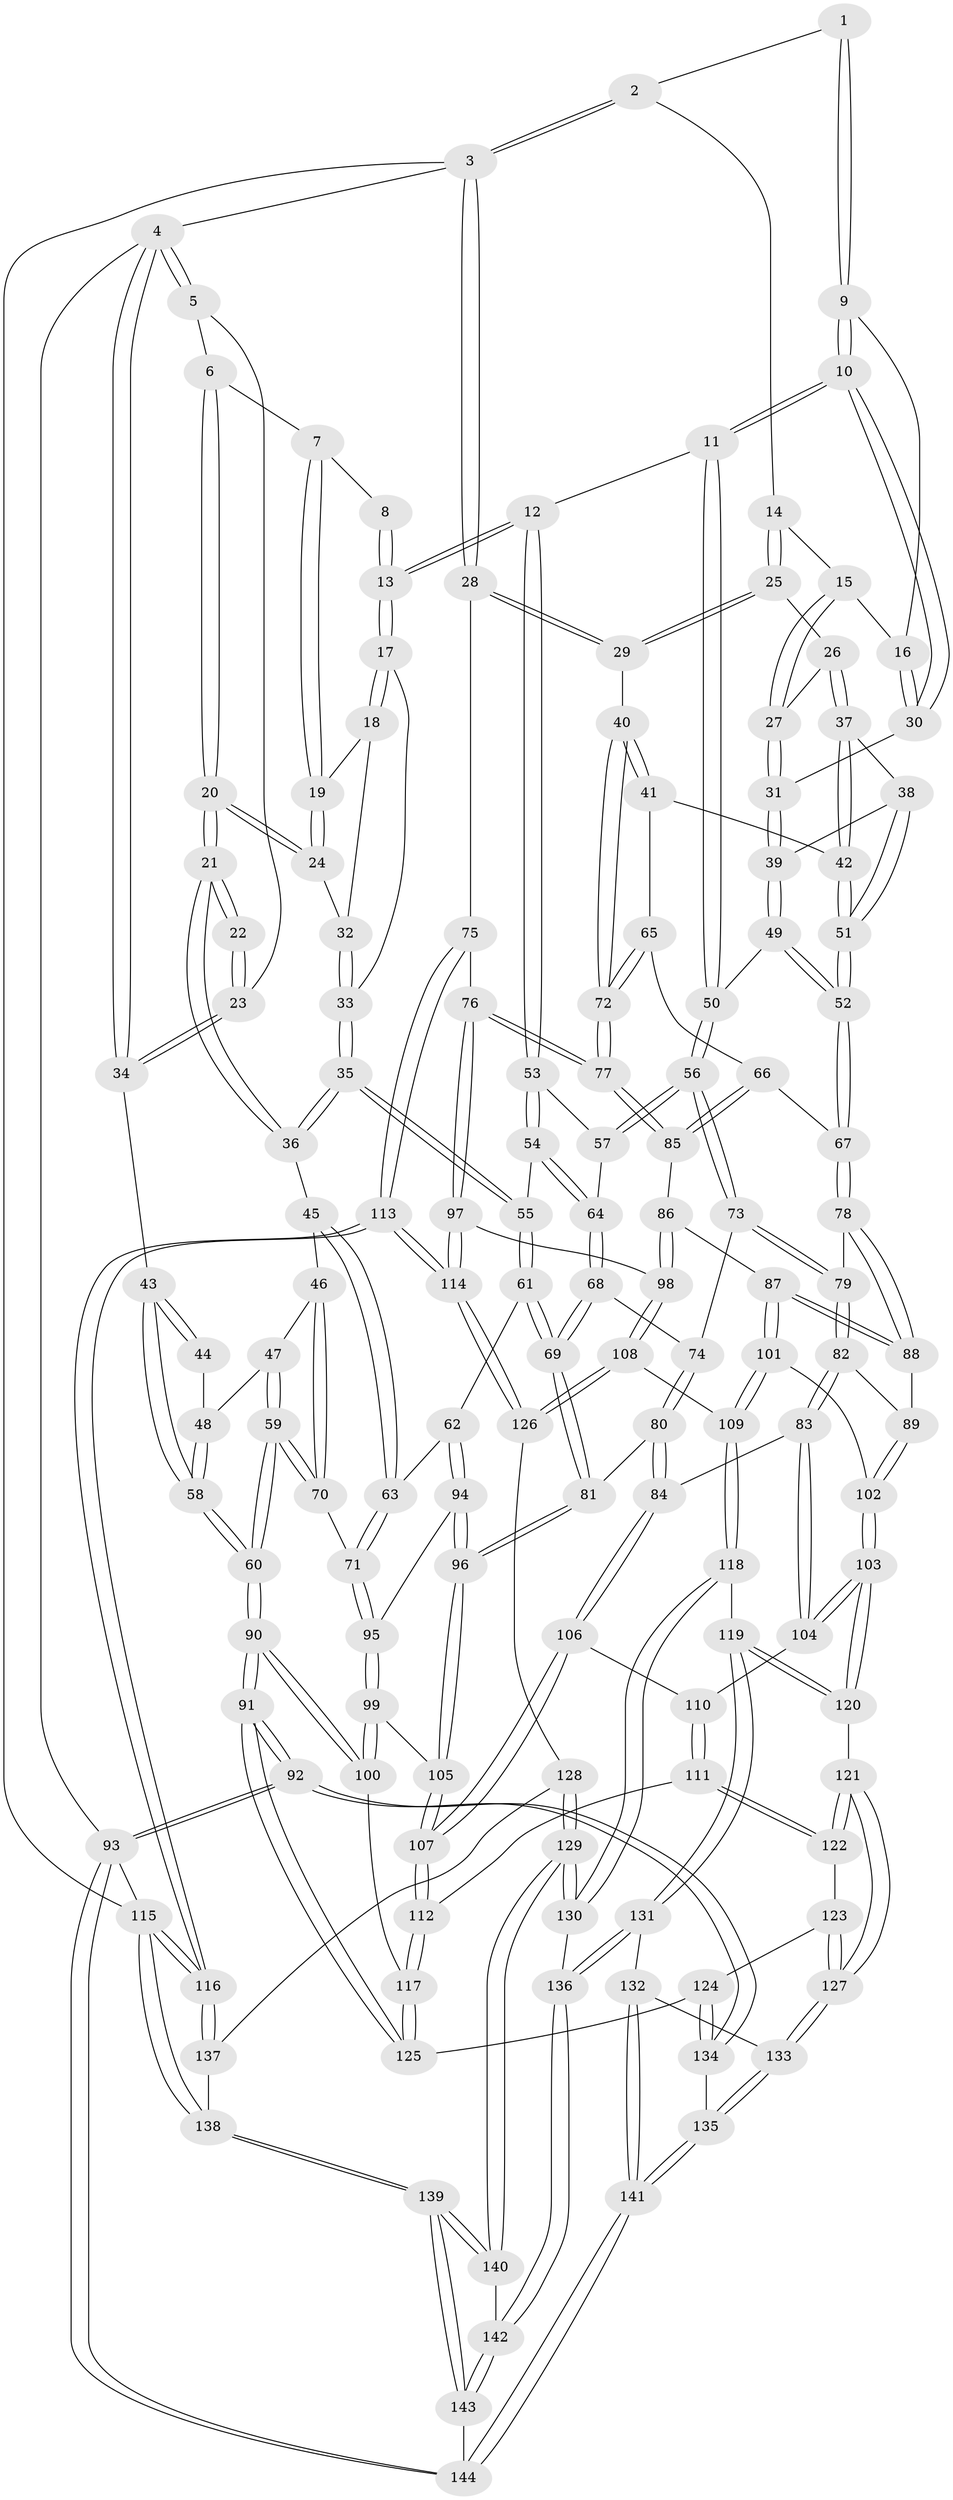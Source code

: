 // coarse degree distribution, {3: 0.1, 4: 0.44, 6: 0.14, 5: 0.32}
// Generated by graph-tools (version 1.1) at 2025/24/03/03/25 07:24:36]
// undirected, 144 vertices, 357 edges
graph export_dot {
graph [start="1"]
  node [color=gray90,style=filled];
  1 [pos="+0.5295108834411237+0"];
  2 [pos="+0.8763801930027395+0"];
  3 [pos="+1+0"];
  4 [pos="+0+0"];
  5 [pos="+0+0"];
  6 [pos="+0.1814069240736783+0"];
  7 [pos="+0.2759755770738801+0"];
  8 [pos="+0.4442136952082283+0"];
  9 [pos="+0.5579873430773744+0"];
  10 [pos="+0.4584625720234655+0.16815276202754983"];
  11 [pos="+0.4432141837412695+0.17514500968332528"];
  12 [pos="+0.44224156828170896+0.17498763523267802"];
  13 [pos="+0.417820899048924+0.15869923867267222"];
  14 [pos="+0.8673622745090394+0"];
  15 [pos="+0.6879686783609406+0.04283400633699297"];
  16 [pos="+0.5850352249605977+0"];
  17 [pos="+0.37759959039915936+0.1567431253122113"];
  18 [pos="+0.315186270063918+0.07231901065851416"];
  19 [pos="+0.31444370042681247+0.06956728166057613"];
  20 [pos="+0.159314121175223+0.11826829473814403"];
  21 [pos="+0.1453019831612333+0.15029494375880875"];
  22 [pos="+0.09602612004910671+0.151975361720527"];
  23 [pos="+0.05666282204159249+0.1251047420961112"];
  24 [pos="+0.17506906802901978+0.11815116409926277"];
  25 [pos="+0.8715388526715854+0.009950955163571243"];
  26 [pos="+0.7829604165948013+0.127487052291671"];
  27 [pos="+0.7102762191860493+0.07930746007601412"];
  28 [pos="+1+0.2023022634374649"];
  29 [pos="+1+0.18812979677408495"];
  30 [pos="+0.5743915802570035+0.13206714985757642"];
  31 [pos="+0.6034795803585381+0.15828197272087635"];
  32 [pos="+0.26412352961704094+0.12554695666333848"];
  33 [pos="+0.32091264680946824+0.18870925729095706"];
  34 [pos="+0+0"];
  35 [pos="+0.27620893716750644+0.2395056405871114"];
  36 [pos="+0.16860390953191665+0.20450093340895373"];
  37 [pos="+0.7806979562159949+0.18286555673360344"];
  38 [pos="+0.6063196489767153+0.1596272837943253"];
  39 [pos="+0.6037009807497418+0.15864451351259554"];
  40 [pos="+0.9084855360197207+0.2531623508229213"];
  41 [pos="+0.8716426686195727+0.24317130571561094"];
  42 [pos="+0.7851918287103881+0.19610488174756646"];
  43 [pos="+0+0.11902840705561811"];
  44 [pos="+0.05916783451274308+0.17939233952498043"];
  45 [pos="+0.1595255256736218+0.22550773554591932"];
  46 [pos="+0.09995695477503656+0.29301834077971756"];
  47 [pos="+0.02707765524739158+0.2477721601702756"];
  48 [pos="+0.019822874408427008+0.23769930681476775"];
  49 [pos="+0.5885906081401381+0.2503035568257054"];
  50 [pos="+0.526308294693388+0.29995766531112217"];
  51 [pos="+0.7106079470250977+0.28231092889869824"];
  52 [pos="+0.7003792241144939+0.30159832728615477"];
  53 [pos="+0.4102627397497153+0.24627645411148677"];
  54 [pos="+0.3286514582924766+0.2863566670318487"];
  55 [pos="+0.2872874527488083+0.2708879566707624"];
  56 [pos="+0.5194754633760743+0.3515371936578889"];
  57 [pos="+0.41331500386492676+0.30257830853469325"];
  58 [pos="+0+0.2388185769161686"];
  59 [pos="+0+0.4145351102079998"];
  60 [pos="+0+0.494412614516053"];
  61 [pos="+0.24339597928472123+0.39227866655101185"];
  62 [pos="+0.24316113144057463+0.3923590445181114"];
  63 [pos="+0.21488593996732022+0.3929008708821575"];
  64 [pos="+0.37173422293409114+0.32949357432270965"];
  65 [pos="+0.7988724935048631+0.3365515484536143"];
  66 [pos="+0.7077232730852951+0.36722965706126676"];
  67 [pos="+0.698607998466265+0.35756441415676343"];
  68 [pos="+0.37215012193312375+0.39195285383668066"];
  69 [pos="+0.34510146035395356+0.4271178259776453"];
  70 [pos="+0.07968283313472992+0.3969704320678568"];
  71 [pos="+0.13501571857255487+0.41917672063248784"];
  72 [pos="+0.8941785791544036+0.4158296329442679"];
  73 [pos="+0.5205842069472807+0.35774456872465993"];
  74 [pos="+0.5080082072545787+0.36249600576141944"];
  75 [pos="+1+0.41446940626845474"];
  76 [pos="+0.9032251134070098+0.4511368885885527"];
  77 [pos="+0.8958384294688435+0.43937989885669015"];
  78 [pos="+0.5690308992669751+0.38855788241530553"];
  79 [pos="+0.5395928524989547+0.37947838328230216"];
  80 [pos="+0.3895576196240219+0.491697950356467"];
  81 [pos="+0.354968977118254+0.45163436766457177"];
  82 [pos="+0.4999757912976855+0.4758705802654409"];
  83 [pos="+0.42769028802094045+0.5348221639885893"];
  84 [pos="+0.39095171951704144+0.49400438827221566"];
  85 [pos="+0.725289279125152+0.40251181643462924"];
  86 [pos="+0.7250278986453957+0.4038822998938843"];
  87 [pos="+0.6443482638813477+0.5306288966695494"];
  88 [pos="+0.6017333112675282+0.4655094211142012"];
  89 [pos="+0.5386563439672215+0.5031191988479717"];
  90 [pos="+0+0.6045403113222224"];
  91 [pos="+0+0.665662786448279"];
  92 [pos="+0+0.8106731665666292"];
  93 [pos="+0+1"];
  94 [pos="+0.2479634420666208+0.5167390084556123"];
  95 [pos="+0.1373135760841428+0.4323976775184534"];
  96 [pos="+0.2518096289258124+0.5455604518257262"];
  97 [pos="+0.8655706493422662+0.5851507413582921"];
  98 [pos="+0.7978057408478921+0.6087998441826734"];
  99 [pos="+0.15269060037945467+0.5495274003407681"];
  100 [pos="+0.08213537056559282+0.6032388474069302"];
  101 [pos="+0.6453134709604399+0.5705214708374491"];
  102 [pos="+0.5816728507892248+0.5610080198103184"];
  103 [pos="+0.4379739918784623+0.5960752812119289"];
  104 [pos="+0.4349158316299987+0.5902147053816708"];
  105 [pos="+0.24205044643190998+0.576853079747556"];
  106 [pos="+0.2676934990243701+0.5754874323368258"];
  107 [pos="+0.24265303881098202+0.5776973047374794"];
  108 [pos="+0.7723705137761556+0.6253727854090906"];
  109 [pos="+0.6947455877248252+0.6401075768850941"];
  110 [pos="+0.3681215625381928+0.5901813027443767"];
  111 [pos="+0.28405471837281904+0.6548294372715522"];
  112 [pos="+0.24292815889570005+0.5810531945812762"];
  113 [pos="+1+0.7982500072535311"];
  114 [pos="+1+0.7674551590184969"];
  115 [pos="+1+1"];
  116 [pos="+1+1"];
  117 [pos="+0.16198976676070354+0.7090309769397596"];
  118 [pos="+0.6379078350491845+0.7261365036447442"];
  119 [pos="+0.48657178337976+0.7127438461916449"];
  120 [pos="+0.44191692925123766+0.6744471053947971"];
  121 [pos="+0.3509022230083373+0.7145569448516277"];
  122 [pos="+0.2845929254607068+0.6562274903064066"];
  123 [pos="+0.2060960044346343+0.719075193709981"];
  124 [pos="+0.16548411570208235+0.7225263671395935"];
  125 [pos="+0.1634111711507045+0.7164499984667004"];
  126 [pos="+0.8553727696930691+0.8225056807567214"];
  127 [pos="+0.3222497282114481+0.763518154227434"];
  128 [pos="+0.8226979204429057+0.8532174870579424"];
  129 [pos="+0.7232622272846946+0.9082354534197291"];
  130 [pos="+0.6510575369756437+0.7894443520928883"];
  131 [pos="+0.44592151210572345+0.8860005619965321"];
  132 [pos="+0.445629855430428+0.8860358034229022"];
  133 [pos="+0.31348176315246395+0.8315441935984935"];
  134 [pos="+0.12522355097525767+0.8567487297634255"];
  135 [pos="+0.19070095504918766+0.9130388803960447"];
  136 [pos="+0.4738232168018458+0.9024846640584776"];
  137 [pos="+0.8808915332975583+0.9165234410824209"];
  138 [pos="+0.8771131023490388+1"];
  139 [pos="+0.7486971483342871+1"];
  140 [pos="+0.7126319085972065+0.9674832540968579"];
  141 [pos="+0.2360219506550296+1"];
  142 [pos="+0.4831055882351638+0.9156351714949539"];
  143 [pos="+0.5108837493328463+1"];
  144 [pos="+0.2340764092921018+1"];
  1 -- 2;
  1 -- 9;
  1 -- 9;
  2 -- 3;
  2 -- 3;
  2 -- 14;
  3 -- 4;
  3 -- 28;
  3 -- 28;
  3 -- 115;
  4 -- 5;
  4 -- 5;
  4 -- 34;
  4 -- 34;
  4 -- 93;
  5 -- 6;
  5 -- 23;
  6 -- 7;
  6 -- 20;
  6 -- 20;
  7 -- 8;
  7 -- 19;
  7 -- 19;
  8 -- 13;
  8 -- 13;
  9 -- 10;
  9 -- 10;
  9 -- 16;
  10 -- 11;
  10 -- 11;
  10 -- 30;
  10 -- 30;
  11 -- 12;
  11 -- 50;
  11 -- 50;
  12 -- 13;
  12 -- 13;
  12 -- 53;
  12 -- 53;
  13 -- 17;
  13 -- 17;
  14 -- 15;
  14 -- 25;
  14 -- 25;
  15 -- 16;
  15 -- 27;
  15 -- 27;
  16 -- 30;
  16 -- 30;
  17 -- 18;
  17 -- 18;
  17 -- 33;
  18 -- 19;
  18 -- 32;
  19 -- 24;
  19 -- 24;
  20 -- 21;
  20 -- 21;
  20 -- 24;
  20 -- 24;
  21 -- 22;
  21 -- 22;
  21 -- 36;
  21 -- 36;
  22 -- 23;
  22 -- 23;
  23 -- 34;
  23 -- 34;
  24 -- 32;
  25 -- 26;
  25 -- 29;
  25 -- 29;
  26 -- 27;
  26 -- 37;
  26 -- 37;
  27 -- 31;
  27 -- 31;
  28 -- 29;
  28 -- 29;
  28 -- 75;
  29 -- 40;
  30 -- 31;
  31 -- 39;
  31 -- 39;
  32 -- 33;
  32 -- 33;
  33 -- 35;
  33 -- 35;
  34 -- 43;
  35 -- 36;
  35 -- 36;
  35 -- 55;
  35 -- 55;
  36 -- 45;
  37 -- 38;
  37 -- 42;
  37 -- 42;
  38 -- 39;
  38 -- 51;
  38 -- 51;
  39 -- 49;
  39 -- 49;
  40 -- 41;
  40 -- 41;
  40 -- 72;
  40 -- 72;
  41 -- 42;
  41 -- 65;
  42 -- 51;
  42 -- 51;
  43 -- 44;
  43 -- 44;
  43 -- 58;
  43 -- 58;
  44 -- 48;
  45 -- 46;
  45 -- 63;
  45 -- 63;
  46 -- 47;
  46 -- 70;
  46 -- 70;
  47 -- 48;
  47 -- 59;
  47 -- 59;
  48 -- 58;
  48 -- 58;
  49 -- 50;
  49 -- 52;
  49 -- 52;
  50 -- 56;
  50 -- 56;
  51 -- 52;
  51 -- 52;
  52 -- 67;
  52 -- 67;
  53 -- 54;
  53 -- 54;
  53 -- 57;
  54 -- 55;
  54 -- 64;
  54 -- 64;
  55 -- 61;
  55 -- 61;
  56 -- 57;
  56 -- 57;
  56 -- 73;
  56 -- 73;
  57 -- 64;
  58 -- 60;
  58 -- 60;
  59 -- 60;
  59 -- 60;
  59 -- 70;
  59 -- 70;
  60 -- 90;
  60 -- 90;
  61 -- 62;
  61 -- 69;
  61 -- 69;
  62 -- 63;
  62 -- 94;
  62 -- 94;
  63 -- 71;
  63 -- 71;
  64 -- 68;
  64 -- 68;
  65 -- 66;
  65 -- 72;
  65 -- 72;
  66 -- 67;
  66 -- 85;
  66 -- 85;
  67 -- 78;
  67 -- 78;
  68 -- 69;
  68 -- 69;
  68 -- 74;
  69 -- 81;
  69 -- 81;
  70 -- 71;
  71 -- 95;
  71 -- 95;
  72 -- 77;
  72 -- 77;
  73 -- 74;
  73 -- 79;
  73 -- 79;
  74 -- 80;
  74 -- 80;
  75 -- 76;
  75 -- 113;
  75 -- 113;
  76 -- 77;
  76 -- 77;
  76 -- 97;
  76 -- 97;
  77 -- 85;
  77 -- 85;
  78 -- 79;
  78 -- 88;
  78 -- 88;
  79 -- 82;
  79 -- 82;
  80 -- 81;
  80 -- 84;
  80 -- 84;
  81 -- 96;
  81 -- 96;
  82 -- 83;
  82 -- 83;
  82 -- 89;
  83 -- 84;
  83 -- 104;
  83 -- 104;
  84 -- 106;
  84 -- 106;
  85 -- 86;
  86 -- 87;
  86 -- 98;
  86 -- 98;
  87 -- 88;
  87 -- 88;
  87 -- 101;
  87 -- 101;
  88 -- 89;
  89 -- 102;
  89 -- 102;
  90 -- 91;
  90 -- 91;
  90 -- 100;
  90 -- 100;
  91 -- 92;
  91 -- 92;
  91 -- 125;
  91 -- 125;
  92 -- 93;
  92 -- 93;
  92 -- 134;
  92 -- 134;
  93 -- 144;
  93 -- 144;
  93 -- 115;
  94 -- 95;
  94 -- 96;
  94 -- 96;
  95 -- 99;
  95 -- 99;
  96 -- 105;
  96 -- 105;
  97 -- 98;
  97 -- 114;
  97 -- 114;
  98 -- 108;
  98 -- 108;
  99 -- 100;
  99 -- 100;
  99 -- 105;
  100 -- 117;
  101 -- 102;
  101 -- 109;
  101 -- 109;
  102 -- 103;
  102 -- 103;
  103 -- 104;
  103 -- 104;
  103 -- 120;
  103 -- 120;
  104 -- 110;
  105 -- 107;
  105 -- 107;
  106 -- 107;
  106 -- 107;
  106 -- 110;
  107 -- 112;
  107 -- 112;
  108 -- 109;
  108 -- 126;
  108 -- 126;
  109 -- 118;
  109 -- 118;
  110 -- 111;
  110 -- 111;
  111 -- 112;
  111 -- 122;
  111 -- 122;
  112 -- 117;
  112 -- 117;
  113 -- 114;
  113 -- 114;
  113 -- 116;
  113 -- 116;
  114 -- 126;
  114 -- 126;
  115 -- 116;
  115 -- 116;
  115 -- 138;
  115 -- 138;
  116 -- 137;
  116 -- 137;
  117 -- 125;
  117 -- 125;
  118 -- 119;
  118 -- 130;
  118 -- 130;
  119 -- 120;
  119 -- 120;
  119 -- 131;
  119 -- 131;
  120 -- 121;
  121 -- 122;
  121 -- 122;
  121 -- 127;
  121 -- 127;
  122 -- 123;
  123 -- 124;
  123 -- 127;
  123 -- 127;
  124 -- 125;
  124 -- 134;
  124 -- 134;
  126 -- 128;
  127 -- 133;
  127 -- 133;
  128 -- 129;
  128 -- 129;
  128 -- 137;
  129 -- 130;
  129 -- 130;
  129 -- 140;
  129 -- 140;
  130 -- 136;
  131 -- 132;
  131 -- 136;
  131 -- 136;
  132 -- 133;
  132 -- 141;
  132 -- 141;
  133 -- 135;
  133 -- 135;
  134 -- 135;
  135 -- 141;
  135 -- 141;
  136 -- 142;
  136 -- 142;
  137 -- 138;
  138 -- 139;
  138 -- 139;
  139 -- 140;
  139 -- 140;
  139 -- 143;
  139 -- 143;
  140 -- 142;
  141 -- 144;
  141 -- 144;
  142 -- 143;
  142 -- 143;
  143 -- 144;
}

